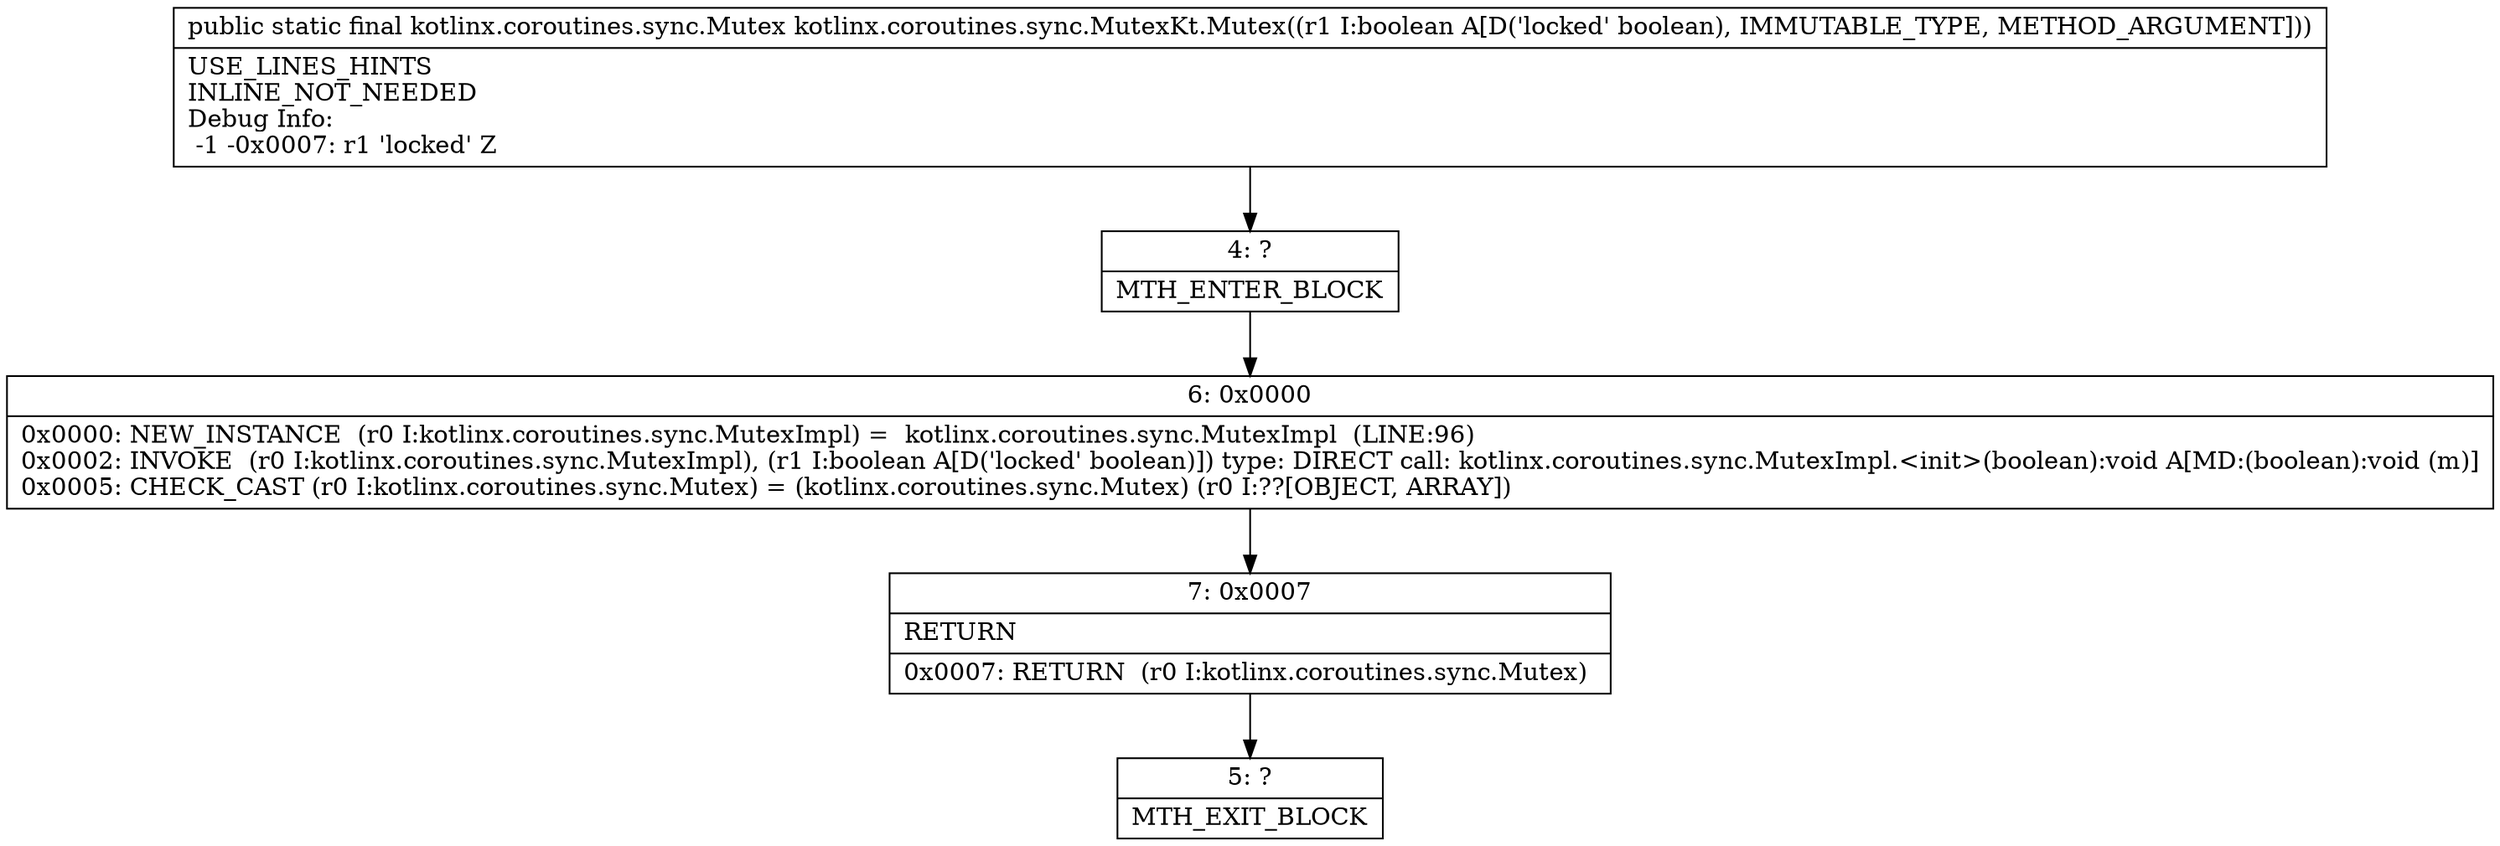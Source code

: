 digraph "CFG forkotlinx.coroutines.sync.MutexKt.Mutex(Z)Lkotlinx\/coroutines\/sync\/Mutex;" {
Node_4 [shape=record,label="{4\:\ ?|MTH_ENTER_BLOCK\l}"];
Node_6 [shape=record,label="{6\:\ 0x0000|0x0000: NEW_INSTANCE  (r0 I:kotlinx.coroutines.sync.MutexImpl) =  kotlinx.coroutines.sync.MutexImpl  (LINE:96)\l0x0002: INVOKE  (r0 I:kotlinx.coroutines.sync.MutexImpl), (r1 I:boolean A[D('locked' boolean)]) type: DIRECT call: kotlinx.coroutines.sync.MutexImpl.\<init\>(boolean):void A[MD:(boolean):void (m)]\l0x0005: CHECK_CAST (r0 I:kotlinx.coroutines.sync.Mutex) = (kotlinx.coroutines.sync.Mutex) (r0 I:??[OBJECT, ARRAY]) \l}"];
Node_7 [shape=record,label="{7\:\ 0x0007|RETURN\l|0x0007: RETURN  (r0 I:kotlinx.coroutines.sync.Mutex) \l}"];
Node_5 [shape=record,label="{5\:\ ?|MTH_EXIT_BLOCK\l}"];
MethodNode[shape=record,label="{public static final kotlinx.coroutines.sync.Mutex kotlinx.coroutines.sync.MutexKt.Mutex((r1 I:boolean A[D('locked' boolean), IMMUTABLE_TYPE, METHOD_ARGUMENT]))  | USE_LINES_HINTS\lINLINE_NOT_NEEDED\lDebug Info:\l  \-1 \-0x0007: r1 'locked' Z\l}"];
MethodNode -> Node_4;Node_4 -> Node_6;
Node_6 -> Node_7;
Node_7 -> Node_5;
}

